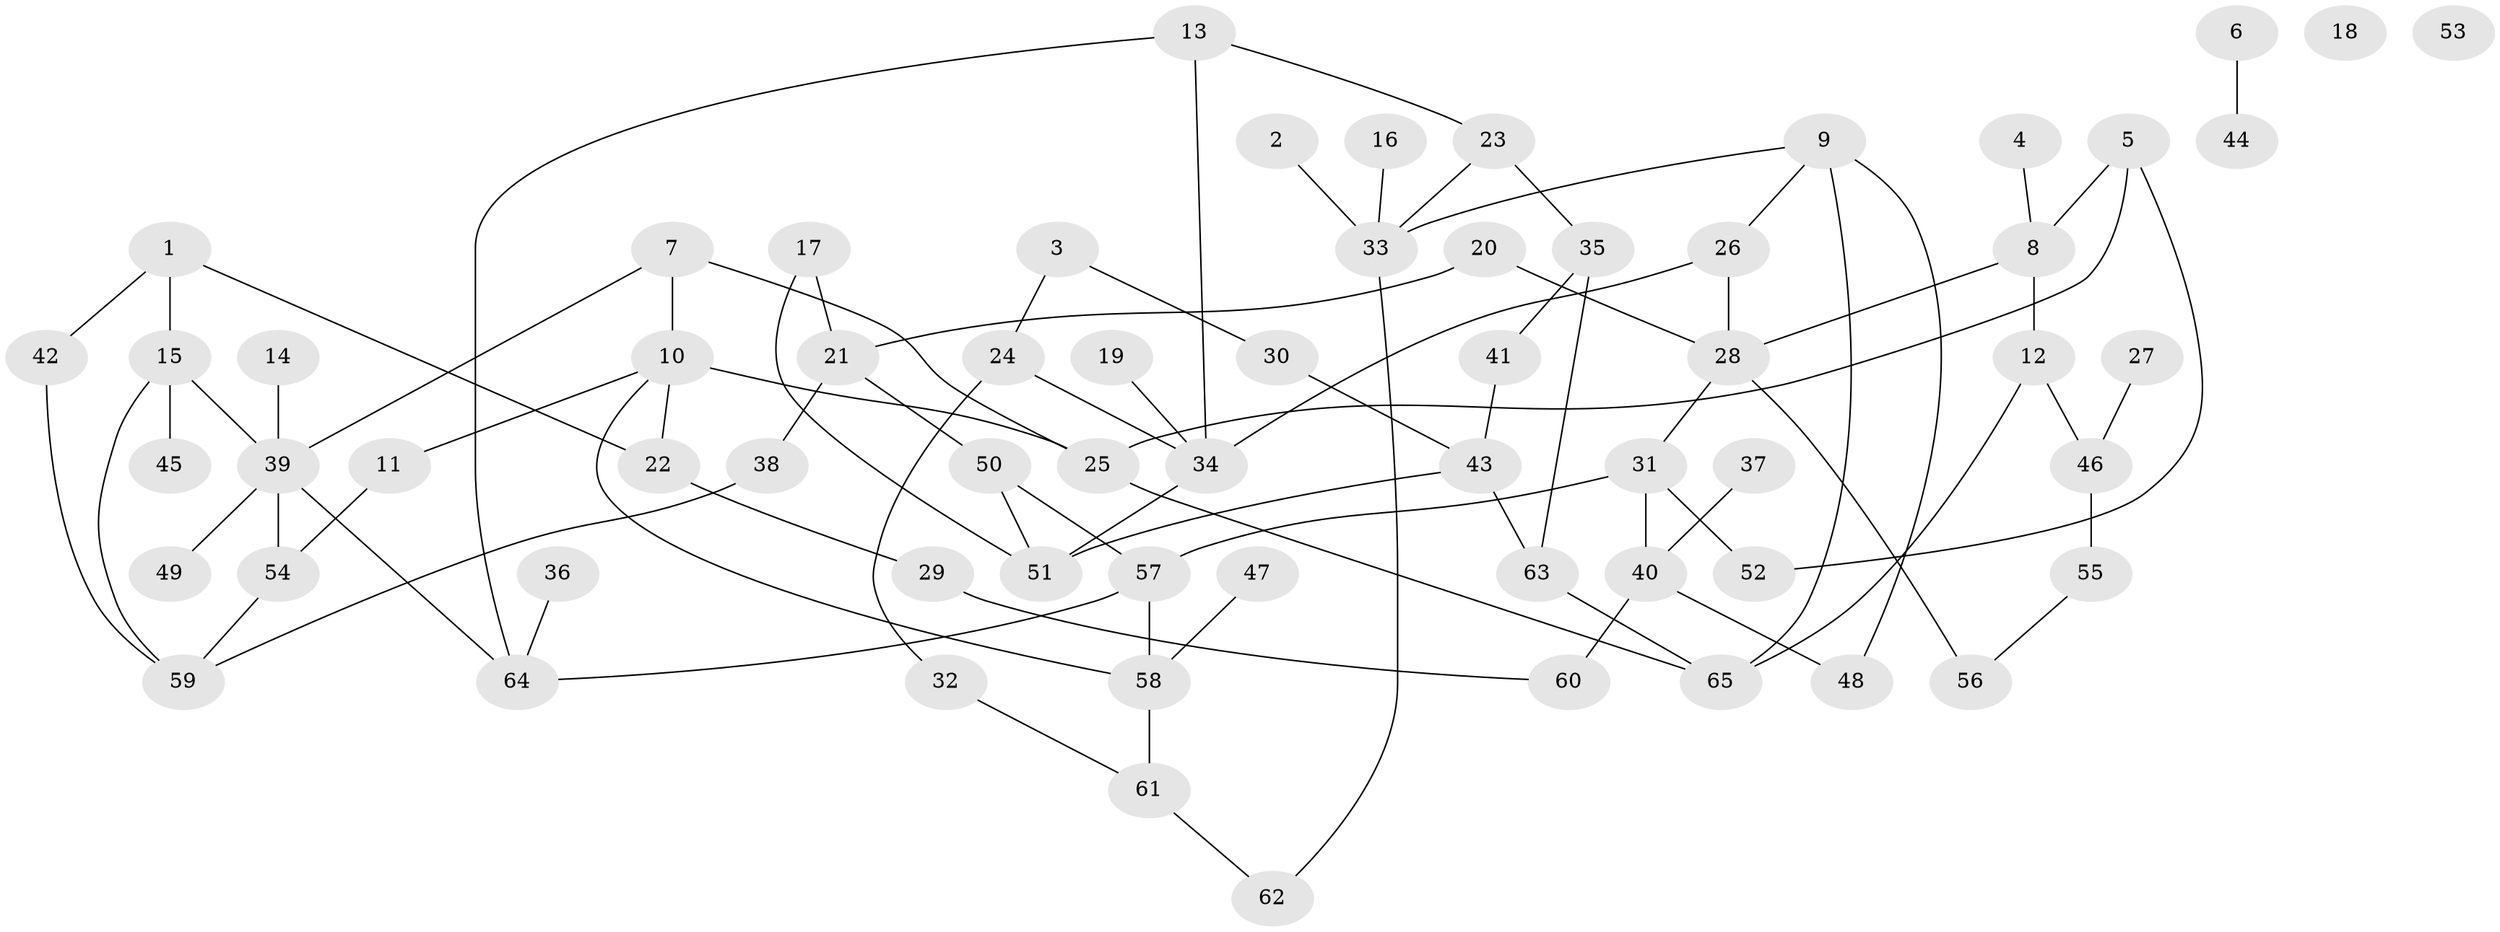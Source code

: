 // coarse degree distribution, {2: 0.16279069767441862, 1: 0.23255813953488372, 3: 0.16279069767441862, 0: 0.06976744186046512, 5: 0.09302325581395349, 4: 0.16279069767441862, 6: 0.09302325581395349, 7: 0.023255813953488372}
// Generated by graph-tools (version 1.1) at 2025/41/03/06/25 10:41:21]
// undirected, 65 vertices, 86 edges
graph export_dot {
graph [start="1"]
  node [color=gray90,style=filled];
  1;
  2;
  3;
  4;
  5;
  6;
  7;
  8;
  9;
  10;
  11;
  12;
  13;
  14;
  15;
  16;
  17;
  18;
  19;
  20;
  21;
  22;
  23;
  24;
  25;
  26;
  27;
  28;
  29;
  30;
  31;
  32;
  33;
  34;
  35;
  36;
  37;
  38;
  39;
  40;
  41;
  42;
  43;
  44;
  45;
  46;
  47;
  48;
  49;
  50;
  51;
  52;
  53;
  54;
  55;
  56;
  57;
  58;
  59;
  60;
  61;
  62;
  63;
  64;
  65;
  1 -- 15;
  1 -- 22;
  1 -- 42;
  2 -- 33;
  3 -- 24;
  3 -- 30;
  4 -- 8;
  5 -- 8;
  5 -- 25;
  5 -- 52;
  6 -- 44;
  7 -- 10;
  7 -- 25;
  7 -- 39;
  8 -- 12;
  8 -- 28;
  9 -- 26;
  9 -- 33;
  9 -- 48;
  9 -- 65;
  10 -- 11;
  10 -- 22;
  10 -- 25;
  10 -- 58;
  11 -- 54;
  12 -- 46;
  12 -- 65;
  13 -- 23;
  13 -- 34;
  13 -- 64;
  14 -- 39;
  15 -- 39;
  15 -- 45;
  15 -- 59;
  16 -- 33;
  17 -- 21;
  17 -- 51;
  19 -- 34;
  20 -- 21;
  20 -- 28;
  21 -- 38;
  21 -- 50;
  22 -- 29;
  23 -- 33;
  23 -- 35;
  24 -- 32;
  24 -- 34;
  25 -- 65;
  26 -- 28;
  26 -- 34;
  27 -- 46;
  28 -- 31;
  28 -- 56;
  29 -- 60;
  30 -- 43;
  31 -- 40;
  31 -- 52;
  31 -- 57;
  32 -- 61;
  33 -- 62;
  34 -- 51;
  35 -- 41;
  35 -- 63;
  36 -- 64;
  37 -- 40;
  38 -- 59;
  39 -- 49;
  39 -- 54;
  39 -- 64;
  40 -- 48;
  40 -- 60;
  41 -- 43;
  42 -- 59;
  43 -- 51;
  43 -- 63;
  46 -- 55;
  47 -- 58;
  50 -- 51;
  50 -- 57;
  54 -- 59;
  55 -- 56;
  57 -- 58;
  57 -- 64;
  58 -- 61;
  61 -- 62;
  63 -- 65;
}
